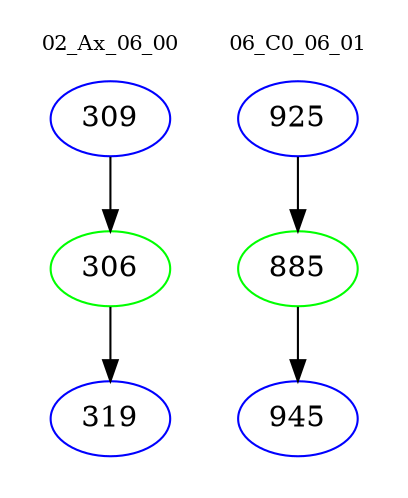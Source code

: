 digraph{
subgraph cluster_0 {
color = white
label = "02_Ax_06_00";
fontsize=10;
T0_309 [label="309", color="blue"]
T0_309 -> T0_306 [color="black"]
T0_306 [label="306", color="green"]
T0_306 -> T0_319 [color="black"]
T0_319 [label="319", color="blue"]
}
subgraph cluster_1 {
color = white
label = "06_C0_06_01";
fontsize=10;
T1_925 [label="925", color="blue"]
T1_925 -> T1_885 [color="black"]
T1_885 [label="885", color="green"]
T1_885 -> T1_945 [color="black"]
T1_945 [label="945", color="blue"]
}
}
